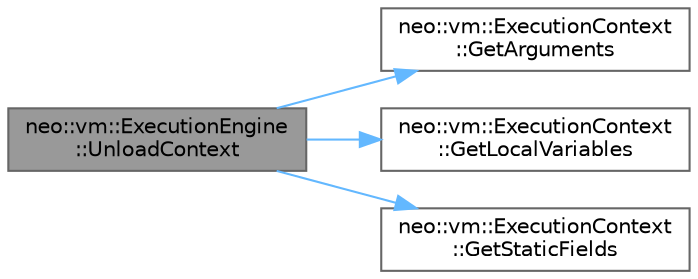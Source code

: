 digraph "neo::vm::ExecutionEngine::UnloadContext"
{
 // LATEX_PDF_SIZE
  bgcolor="transparent";
  edge [fontname=Helvetica,fontsize=10,labelfontname=Helvetica,labelfontsize=10];
  node [fontname=Helvetica,fontsize=10,shape=box,height=0.2,width=0.4];
  rankdir="LR";
  Node1 [id="Node000001",label="neo::vm::ExecutionEngine\l::UnloadContext",height=0.2,width=0.4,color="gray40", fillcolor="grey60", style="filled", fontcolor="black",tooltip="Unloads a context from the invocation stack."];
  Node1 -> Node2 [id="edge1_Node000001_Node000002",color="steelblue1",style="solid",tooltip=" "];
  Node2 [id="Node000002",label="neo::vm::ExecutionContext\l::GetArguments",height=0.2,width=0.4,color="grey40", fillcolor="white", style="filled",URL="$classneo_1_1vm_1_1_execution_context.html#a6102aa974dc646a1dfc55617c24624b3",tooltip="Gets the arguments."];
  Node1 -> Node3 [id="edge2_Node000001_Node000003",color="steelblue1",style="solid",tooltip=" "];
  Node3 [id="Node000003",label="neo::vm::ExecutionContext\l::GetLocalVariables",height=0.2,width=0.4,color="grey40", fillcolor="white", style="filled",URL="$classneo_1_1vm_1_1_execution_context.html#ac91c9a2c635b0195d4b59306ebe7e580",tooltip="Gets the local variables."];
  Node1 -> Node4 [id="edge3_Node000001_Node000004",color="steelblue1",style="solid",tooltip=" "];
  Node4 [id="Node000004",label="neo::vm::ExecutionContext\l::GetStaticFields",height=0.2,width=0.4,color="grey40", fillcolor="white", style="filled",URL="$classneo_1_1vm_1_1_execution_context.html#a54018cb5bf0d14352f5cdef23e1e6f3a",tooltip="Gets the static fields."];
}
